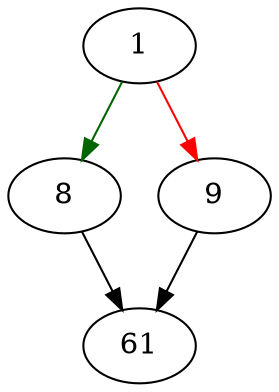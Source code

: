 strict digraph "computeHMS" {
	// Node definitions.
	1 [entry=true];
	8;
	9;
	61;

	// Edge definitions.
	1 -> 8 [
		color=darkgreen
		cond=true
	];
	1 -> 9 [
		color=red
		cond=false
	];
	8 -> 61;
	9 -> 61;
}